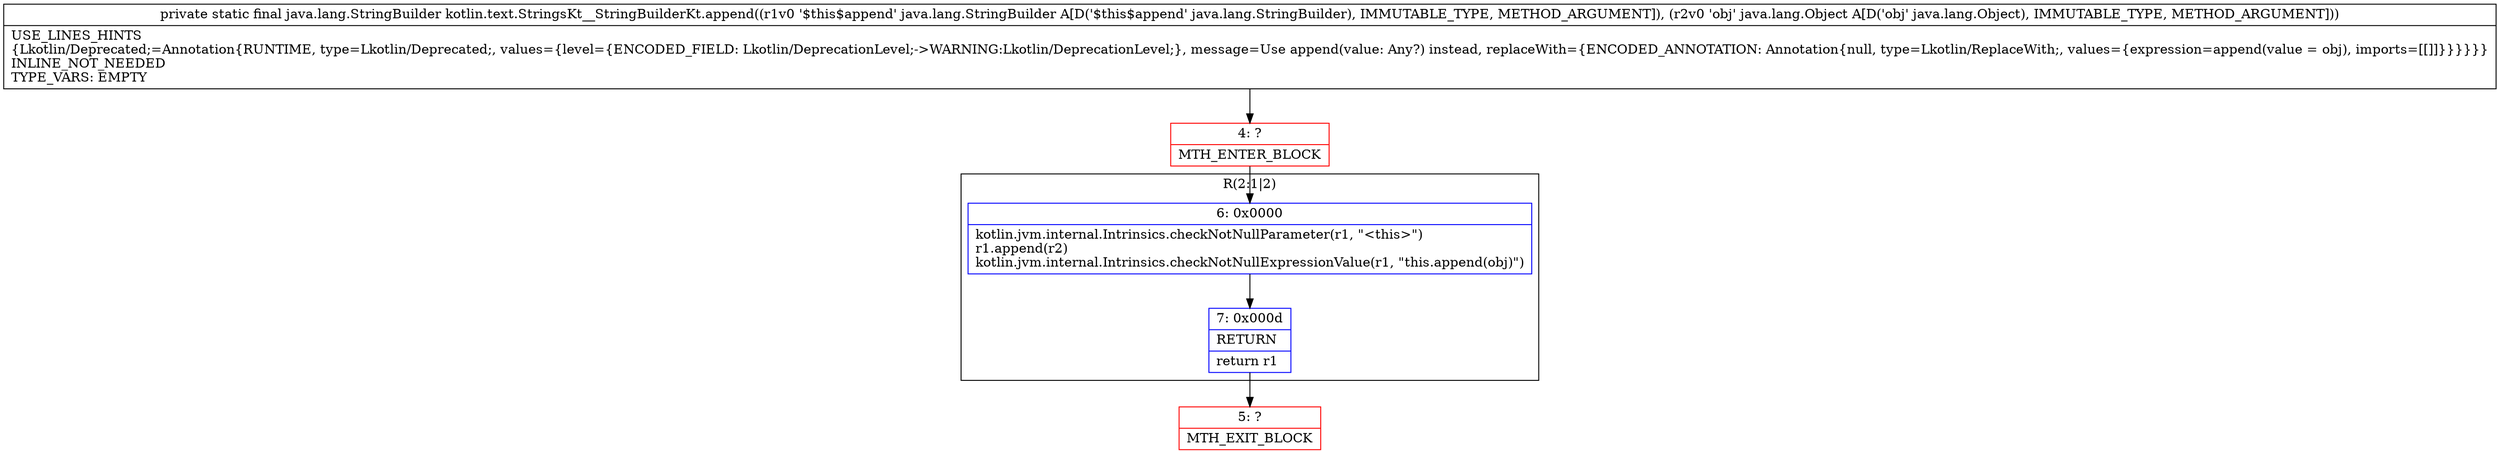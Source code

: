 digraph "CFG forkotlin.text.StringsKt__StringBuilderKt.append(Ljava\/lang\/StringBuilder;Ljava\/lang\/Object;)Ljava\/lang\/StringBuilder;" {
subgraph cluster_Region_1931988289 {
label = "R(2:1|2)";
node [shape=record,color=blue];
Node_6 [shape=record,label="{6\:\ 0x0000|kotlin.jvm.internal.Intrinsics.checkNotNullParameter(r1, \"\<this\>\")\lr1.append(r2)\lkotlin.jvm.internal.Intrinsics.checkNotNullExpressionValue(r1, \"this.append(obj)\")\l}"];
Node_7 [shape=record,label="{7\:\ 0x000d|RETURN\l|return r1\l}"];
}
Node_4 [shape=record,color=red,label="{4\:\ ?|MTH_ENTER_BLOCK\l}"];
Node_5 [shape=record,color=red,label="{5\:\ ?|MTH_EXIT_BLOCK\l}"];
MethodNode[shape=record,label="{private static final java.lang.StringBuilder kotlin.text.StringsKt__StringBuilderKt.append((r1v0 '$this$append' java.lang.StringBuilder A[D('$this$append' java.lang.StringBuilder), IMMUTABLE_TYPE, METHOD_ARGUMENT]), (r2v0 'obj' java.lang.Object A[D('obj' java.lang.Object), IMMUTABLE_TYPE, METHOD_ARGUMENT]))  | USE_LINES_HINTS\l\{Lkotlin\/Deprecated;=Annotation\{RUNTIME, type=Lkotlin\/Deprecated;, values=\{level=\{ENCODED_FIELD: Lkotlin\/DeprecationLevel;\-\>WARNING:Lkotlin\/DeprecationLevel;\}, message=Use append(value: Any?) instead, replaceWith=\{ENCODED_ANNOTATION: Annotation\{null, type=Lkotlin\/ReplaceWith;, values=\{expression=append(value = obj), imports=[[]]\}\}\}\}\}\}\lINLINE_NOT_NEEDED\lTYPE_VARS: EMPTY\l}"];
MethodNode -> Node_4;Node_6 -> Node_7;
Node_7 -> Node_5;
Node_4 -> Node_6;
}

